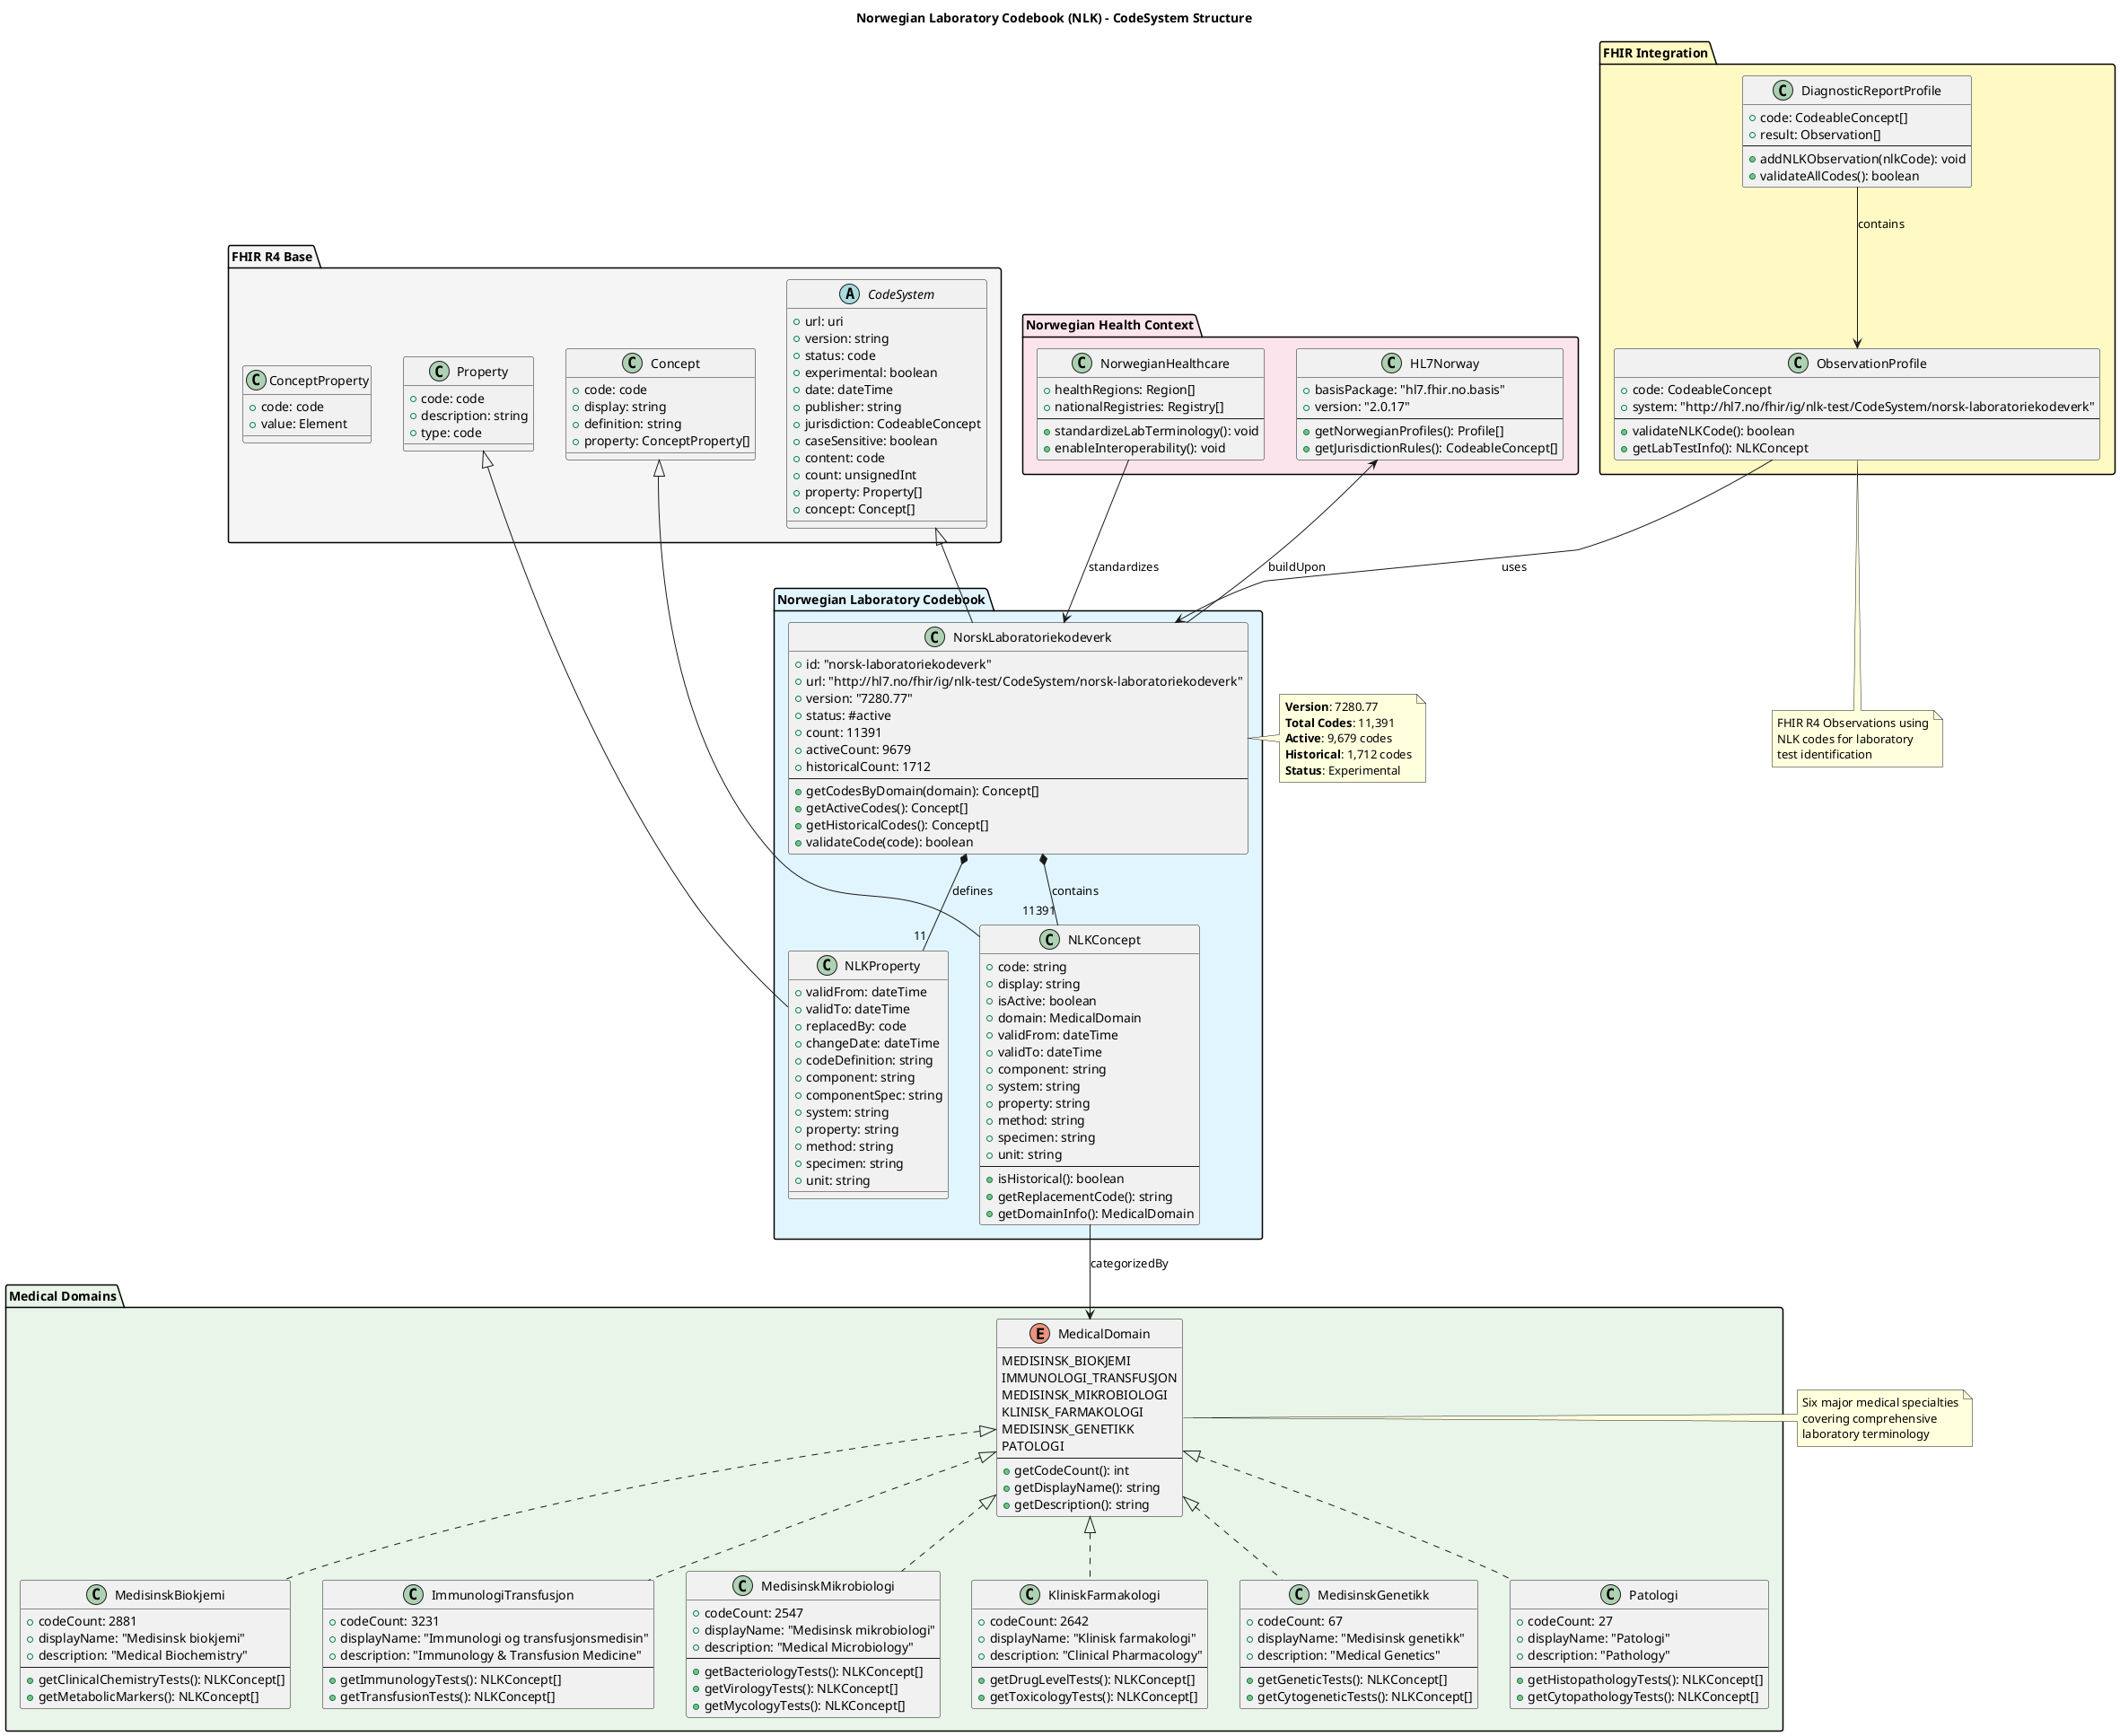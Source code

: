 @startuml NLK-CodeSystem-Structure

!define LIGHTBLUE #E1F5FE
!define LIGHTGREEN #E8F5E8
!define LIGHTYELLOW #FFF9C4
!define LIGHTPINK #FCE4EC
!define LIGHTGRAY #F5F5F5

title Norwegian Laboratory Codebook (NLK) - CodeSystem Structure

package "FHIR R4 Base" LIGHTGRAY {
    abstract class CodeSystem {
        +url: uri
        +version: string
        +status: code
        +experimental: boolean
        +date: dateTime
        +publisher: string
        +jurisdiction: CodeableConcept
        +caseSensitive: boolean
        +content: code
        +count: unsignedInt
        +property: Property[]
        +concept: Concept[]
    }

    class Property {
        +code: code
        +description: string
        +type: code
    }

    class Concept {
        +code: code
        +display: string
        +definition: string
        +property: ConceptProperty[]
    }

    class ConceptProperty {
        +code: code
        +value: Element
    }
}

package "Norwegian Laboratory Codebook" LIGHTBLUE {
    class NorskLaboratoriekodeverk {
        +id: "norsk-laboratoriekodeverk"
        +url: "http://hl7.no/fhir/ig/nlk-test/CodeSystem/norsk-laboratoriekodeverk"
        +version: "7280.77"
        +status: #active
        +count: 11391
        +activeCount: 9679
        +historicalCount: 1712
        --
        +getCodesByDomain(domain): Concept[]
        +getActiveCodes(): Concept[]
        +getHistoricalCodes(): Concept[]
        +validateCode(code): boolean
    }

    class NLKProperty {
        +validFrom: dateTime
        +validTo: dateTime
        +replacedBy: code
        +changeDate: dateTime
        +codeDefinition: string
        +component: string
        +componentSpec: string
        +system: string
        +property: string
        +method: string
        +specimen: string
        +unit: string
    }

    class NLKConcept {
        +code: string
        +display: string
        +isActive: boolean
        +domain: MedicalDomain
        +validFrom: dateTime
        +validTo: dateTime
        +component: string
        +system: string
        +property: string
        +method: string
        +specimen: string
        +unit: string
        --
        +isHistorical(): boolean
        +getReplacementCode(): string
        +getDomainInfo(): MedicalDomain
    }
}

package "Medical Domains" LIGHTGREEN {
    enum MedicalDomain {
        MEDISINSK_BIOKJEMI
        IMMUNOLOGI_TRANSFUSJON
        MEDISINSK_MIKROBIOLOGI
        KLINISK_FARMAKOLOGI
        MEDISINSK_GENETIKK
        PATOLOGI
        --
        +getCodeCount(): int
        +getDisplayName(): string
        +getDescription(): string
    }

    class MedisinskBiokjemi {
        +codeCount: 2881
        +displayName: "Medisinsk biokjemi"
        +description: "Medical Biochemistry"
        --
        +getClinicalChemistryTests(): NLKConcept[]
        +getMetabolicMarkers(): NLKConcept[]
    }

    class ImmunologiTransfusjon {
        +codeCount: 3231
        +displayName: "Immunologi og transfusjonsmedisin"
        +description: "Immunology & Transfusion Medicine"
        --
        +getImmunologyTests(): NLKConcept[]
        +getTransfusionTests(): NLKConcept[]
    }

    class MedisinskMikrobiologi {
        +codeCount: 2547
        +displayName: "Medisinsk mikrobiologi"
        +description: "Medical Microbiology"
        --
        +getBacteriologyTests(): NLKConcept[]
        +getVirologyTests(): NLKConcept[]
        +getMycologyTests(): NLKConcept[]
    }

    class KliniskFarmakologi {
        +codeCount: 2642
        +displayName: "Klinisk farmakologi"
        +description: "Clinical Pharmacology"
        --
        +getDrugLevelTests(): NLKConcept[]
        +getToxicologyTests(): NLKConcept[]
    }

    class MedisinskGenetikk {
        +codeCount: 67
        +displayName: "Medisinsk genetikk"
        +description: "Medical Genetics"
        --
        +getGeneticTests(): NLKConcept[]
        +getCytogeneticTests(): NLKConcept[]
    }

    class Patologi {
        +codeCount: 27
        +displayName: "Patologi"
        +description: "Pathology"
        --
        +getHistopathologyTests(): NLKConcept[]
        +getCytopathologyTests(): NLKConcept[]
    }
}

package "FHIR Integration" LIGHTYELLOW {
    class ObservationProfile {
        +code: CodeableConcept
        +system: "http://hl7.no/fhir/ig/nlk-test/CodeSystem/norsk-laboratoriekodeverk"
        --
        +validateNLKCode(): boolean
        +getLabTestInfo(): NLKConcept
    }

    class DiagnosticReportProfile {
        +code: CodeableConcept[]
        +result: Observation[]
        --
        +addNLKObservation(nlkCode): void
        +validateAllCodes(): boolean
    }
}

package "Norwegian Health Context" LIGHTPINK {
    class HL7Norway {
        +basisPackage: "hl7.fhir.no.basis"
        +version: "2.0.17"
        --
        +getNorwegianProfiles(): Profile[]
        +getJurisdictionRules(): CodeableConcept[]
    }

    class NorwegianHealthcare {
        +healthRegions: Region[]
        +nationalRegistries: Registry[]
        --
        +standardizeLabTerminology(): void
        +enableInteroperability(): void
    }
}

' Relationships
CodeSystem <|-- NorskLaboratoriekodeverk
Property <|-- NLKProperty
Concept <|-- NLKConcept

NorskLaboratoriekodeverk *-- "11391" NLKConcept : contains
NorskLaboratoriekodeverk *-- "11" NLKProperty : defines
NLKConcept --> MedicalDomain : categorizedBy

MedicalDomain <|.. MedisinskBiokjemi
MedicalDomain <|.. ImmunologiTransfusjon
MedicalDomain <|.. MedisinskMikrobiologi
MedicalDomain <|.. KliniskFarmakologi
MedicalDomain <|.. MedisinskGenetikk
MedicalDomain <|.. Patologi

ObservationProfile --> NorskLaboratoriekodeverk : uses
DiagnosticReportProfile --> ObservationProfile : contains
NorskLaboratoriekodeverk --> HL7Norway : buildUpon
NorwegianHealthcare --> NorskLaboratoriekodeverk : standardizes

' Cardinalities and notes
note right of NorskLaboratoriekodeverk
  **Version**: 7280.77
  **Total Codes**: 11,391
  **Active**: 9,679 codes
  **Historical**: 1,712 codes
  **Status**: Experimental
end note

note right of MedicalDomain
  Six major medical specialties
  covering comprehensive
  laboratory terminology
end note

note bottom of ObservationProfile
  FHIR R4 Observations using
  NLK codes for laboratory
  test identification
end note

@enduml